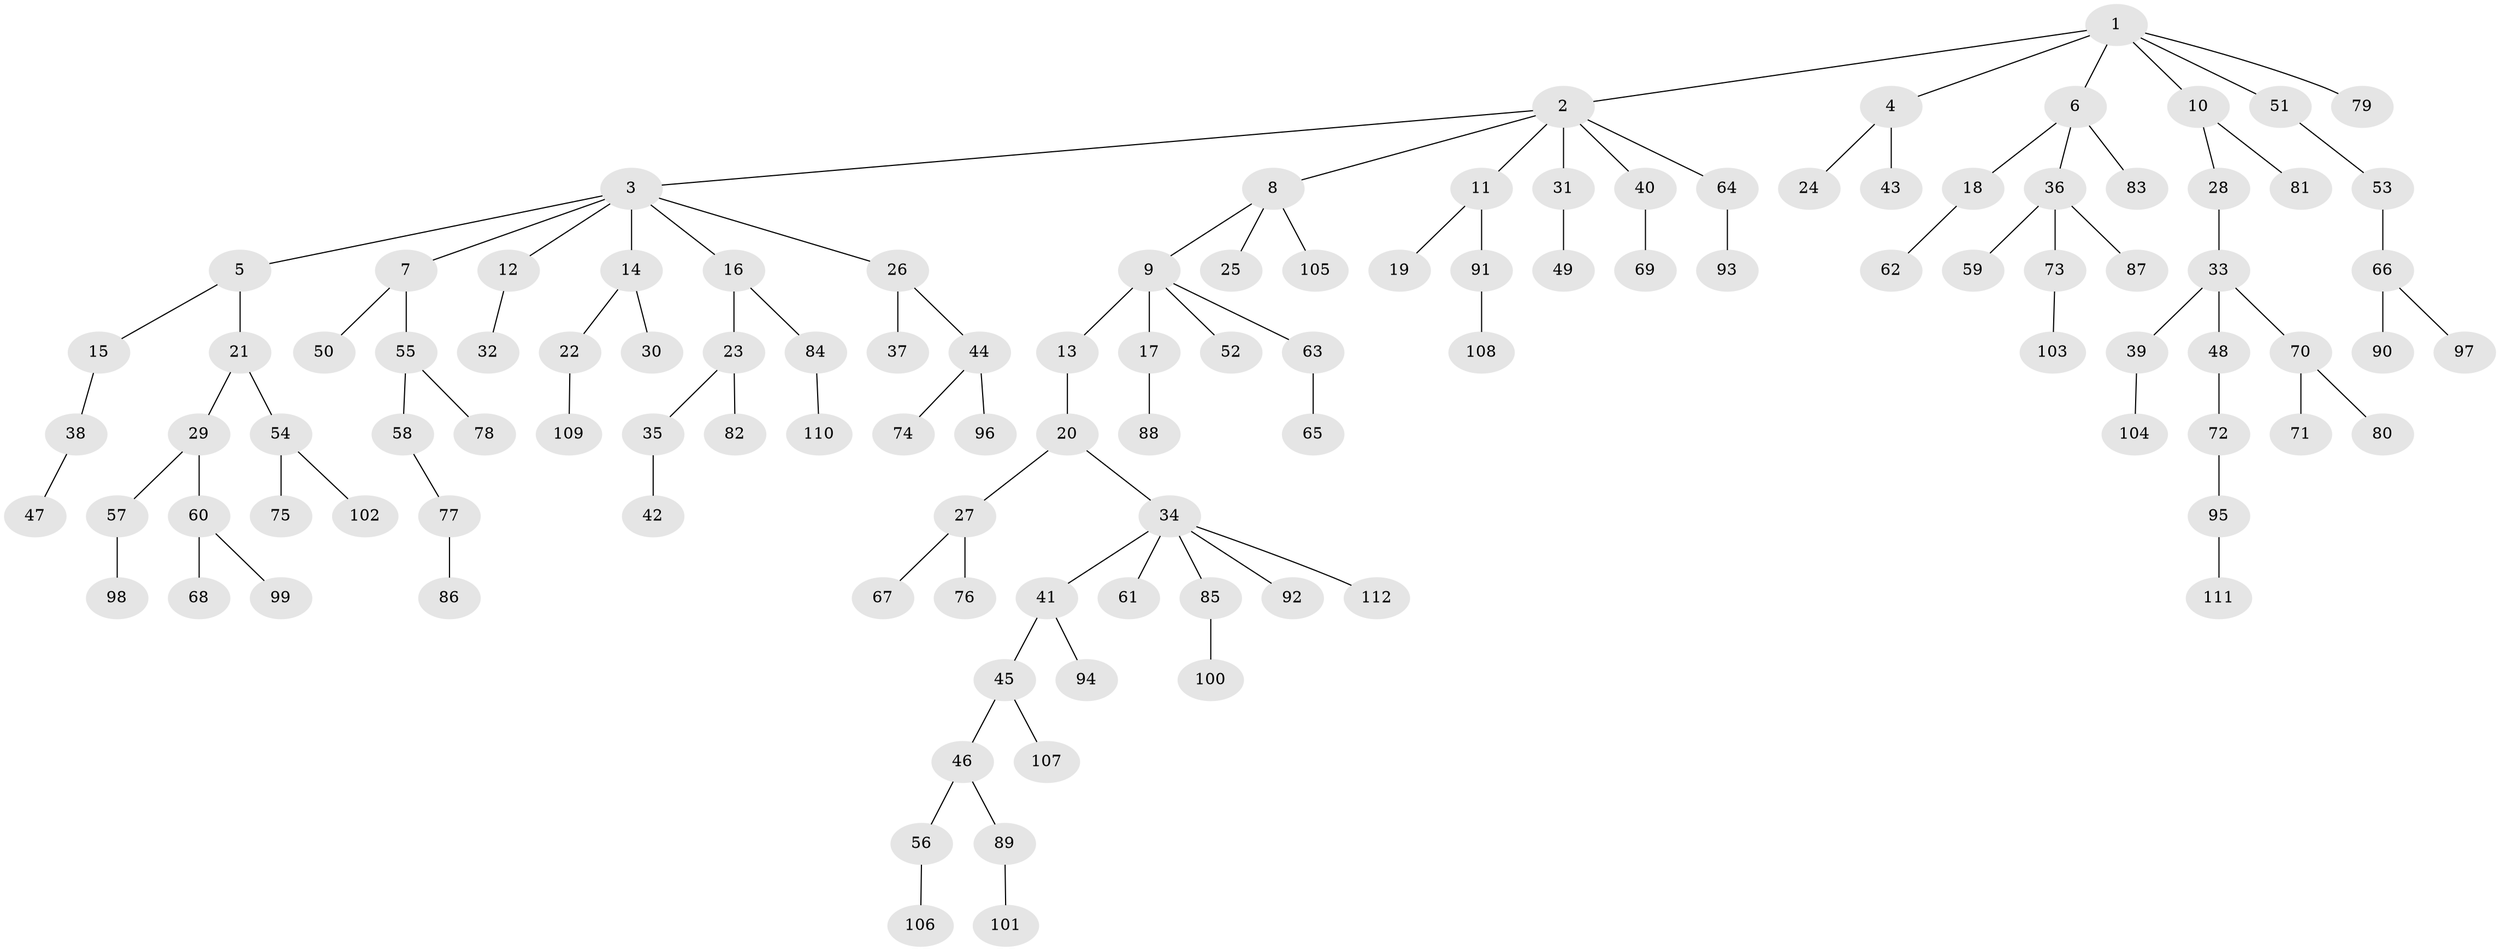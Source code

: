 // Generated by graph-tools (version 1.1) at 2025/26/03/09/25 03:26:23]
// undirected, 112 vertices, 111 edges
graph export_dot {
graph [start="1"]
  node [color=gray90,style=filled];
  1;
  2;
  3;
  4;
  5;
  6;
  7;
  8;
  9;
  10;
  11;
  12;
  13;
  14;
  15;
  16;
  17;
  18;
  19;
  20;
  21;
  22;
  23;
  24;
  25;
  26;
  27;
  28;
  29;
  30;
  31;
  32;
  33;
  34;
  35;
  36;
  37;
  38;
  39;
  40;
  41;
  42;
  43;
  44;
  45;
  46;
  47;
  48;
  49;
  50;
  51;
  52;
  53;
  54;
  55;
  56;
  57;
  58;
  59;
  60;
  61;
  62;
  63;
  64;
  65;
  66;
  67;
  68;
  69;
  70;
  71;
  72;
  73;
  74;
  75;
  76;
  77;
  78;
  79;
  80;
  81;
  82;
  83;
  84;
  85;
  86;
  87;
  88;
  89;
  90;
  91;
  92;
  93;
  94;
  95;
  96;
  97;
  98;
  99;
  100;
  101;
  102;
  103;
  104;
  105;
  106;
  107;
  108;
  109;
  110;
  111;
  112;
  1 -- 2;
  1 -- 4;
  1 -- 6;
  1 -- 10;
  1 -- 51;
  1 -- 79;
  2 -- 3;
  2 -- 8;
  2 -- 11;
  2 -- 31;
  2 -- 40;
  2 -- 64;
  3 -- 5;
  3 -- 7;
  3 -- 12;
  3 -- 14;
  3 -- 16;
  3 -- 26;
  4 -- 24;
  4 -- 43;
  5 -- 15;
  5 -- 21;
  6 -- 18;
  6 -- 36;
  6 -- 83;
  7 -- 50;
  7 -- 55;
  8 -- 9;
  8 -- 25;
  8 -- 105;
  9 -- 13;
  9 -- 17;
  9 -- 52;
  9 -- 63;
  10 -- 28;
  10 -- 81;
  11 -- 19;
  11 -- 91;
  12 -- 32;
  13 -- 20;
  14 -- 22;
  14 -- 30;
  15 -- 38;
  16 -- 23;
  16 -- 84;
  17 -- 88;
  18 -- 62;
  20 -- 27;
  20 -- 34;
  21 -- 29;
  21 -- 54;
  22 -- 109;
  23 -- 35;
  23 -- 82;
  26 -- 37;
  26 -- 44;
  27 -- 67;
  27 -- 76;
  28 -- 33;
  29 -- 57;
  29 -- 60;
  31 -- 49;
  33 -- 39;
  33 -- 48;
  33 -- 70;
  34 -- 41;
  34 -- 61;
  34 -- 85;
  34 -- 92;
  34 -- 112;
  35 -- 42;
  36 -- 59;
  36 -- 73;
  36 -- 87;
  38 -- 47;
  39 -- 104;
  40 -- 69;
  41 -- 45;
  41 -- 94;
  44 -- 74;
  44 -- 96;
  45 -- 46;
  45 -- 107;
  46 -- 56;
  46 -- 89;
  48 -- 72;
  51 -- 53;
  53 -- 66;
  54 -- 75;
  54 -- 102;
  55 -- 58;
  55 -- 78;
  56 -- 106;
  57 -- 98;
  58 -- 77;
  60 -- 68;
  60 -- 99;
  63 -- 65;
  64 -- 93;
  66 -- 90;
  66 -- 97;
  70 -- 71;
  70 -- 80;
  72 -- 95;
  73 -- 103;
  77 -- 86;
  84 -- 110;
  85 -- 100;
  89 -- 101;
  91 -- 108;
  95 -- 111;
}
